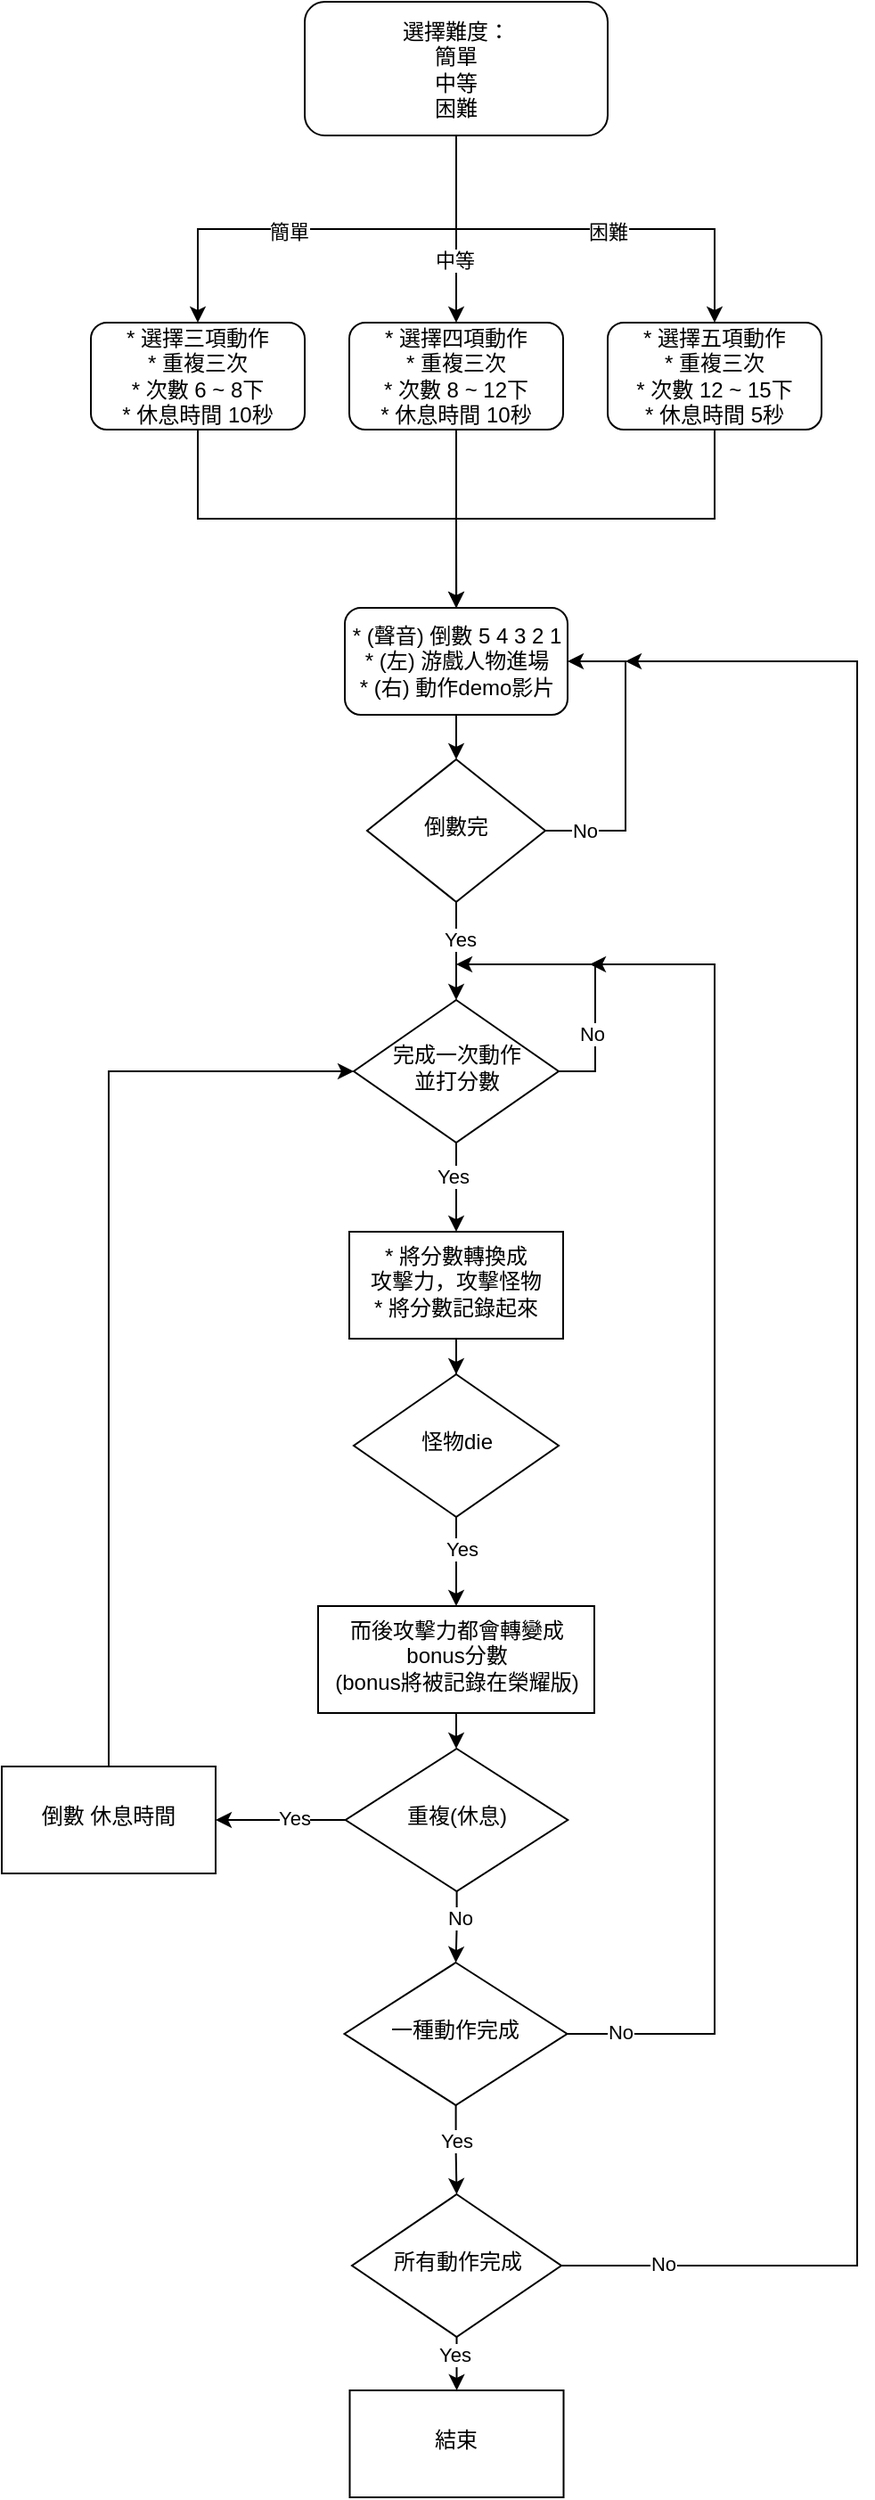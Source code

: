 <mxfile version="19.0.3" type="device"><diagram id="C5RBs43oDa-KdzZeNtuy" name="Page-1"><mxGraphModel dx="599" dy="381" grid="1" gridSize="10" guides="1" tooltips="1" connect="1" arrows="1" fold="1" page="1" pageScale="1" pageWidth="827" pageHeight="1169" math="0" shadow="0"><root><mxCell id="WIyWlLk6GJQsqaUBKTNV-0"/><mxCell id="WIyWlLk6GJQsqaUBKTNV-1" parent="WIyWlLk6GJQsqaUBKTNV-0"/><mxCell id="3ZIvLAlAc7GjwVaZMGpd-2" value="" style="edgeStyle=orthogonalEdgeStyle;rounded=0;orthogonalLoop=1;jettySize=auto;html=1;" edge="1" parent="WIyWlLk6GJQsqaUBKTNV-1" source="3ZIvLAlAc7GjwVaZMGpd-0" target="3ZIvLAlAc7GjwVaZMGpd-1"><mxGeometry relative="1" as="geometry"/></mxCell><mxCell id="3ZIvLAlAc7GjwVaZMGpd-11" value="簡單" style="edgeLabel;html=1;align=center;verticalAlign=middle;resizable=0;points=[];" vertex="1" connectable="0" parent="3ZIvLAlAc7GjwVaZMGpd-2"><mxGeometry x="0.175" y="1" relative="1" as="geometry"><mxPoint as="offset"/></mxGeometry></mxCell><mxCell id="3ZIvLAlAc7GjwVaZMGpd-4" value="" style="edgeStyle=orthogonalEdgeStyle;rounded=0;orthogonalLoop=1;jettySize=auto;html=1;" edge="1" parent="WIyWlLk6GJQsqaUBKTNV-1" source="3ZIvLAlAc7GjwVaZMGpd-0" target="3ZIvLAlAc7GjwVaZMGpd-3"><mxGeometry relative="1" as="geometry"/></mxCell><mxCell id="3ZIvLAlAc7GjwVaZMGpd-12" value="中等" style="edgeLabel;html=1;align=center;verticalAlign=middle;resizable=0;points=[];" vertex="1" connectable="0" parent="3ZIvLAlAc7GjwVaZMGpd-4"><mxGeometry x="0.337" y="-1" relative="1" as="geometry"><mxPoint as="offset"/></mxGeometry></mxCell><mxCell id="3ZIvLAlAc7GjwVaZMGpd-6" value="" style="edgeStyle=orthogonalEdgeStyle;rounded=0;orthogonalLoop=1;jettySize=auto;html=1;" edge="1" parent="WIyWlLk6GJQsqaUBKTNV-1" source="3ZIvLAlAc7GjwVaZMGpd-0" target="3ZIvLAlAc7GjwVaZMGpd-5"><mxGeometry relative="1" as="geometry"/></mxCell><mxCell id="3ZIvLAlAc7GjwVaZMGpd-10" value="困難" style="edgeLabel;html=1;align=center;verticalAlign=middle;resizable=0;points=[];" vertex="1" connectable="0" parent="3ZIvLAlAc7GjwVaZMGpd-6"><mxGeometry x="0.094" y="-1" relative="1" as="geometry"><mxPoint as="offset"/></mxGeometry></mxCell><mxCell id="3ZIvLAlAc7GjwVaZMGpd-0" value="選擇難度：&lt;br&gt;簡單&lt;br&gt;中等&lt;br&gt;困難" style="rounded=1;whiteSpace=wrap;html=1;fontSize=12;glass=0;strokeWidth=1;shadow=0;" vertex="1" parent="WIyWlLk6GJQsqaUBKTNV-1"><mxGeometry x="300" y="80" width="170" height="75" as="geometry"/></mxCell><mxCell id="3ZIvLAlAc7GjwVaZMGpd-14" value="" style="edgeStyle=orthogonalEdgeStyle;rounded=0;orthogonalLoop=1;jettySize=auto;html=1;" edge="1" parent="WIyWlLk6GJQsqaUBKTNV-1" source="3ZIvLAlAc7GjwVaZMGpd-1" target="3ZIvLAlAc7GjwVaZMGpd-13"><mxGeometry relative="1" as="geometry"><Array as="points"><mxPoint x="240" y="370"/><mxPoint x="385" y="370"/></Array></mxGeometry></mxCell><mxCell id="3ZIvLAlAc7GjwVaZMGpd-1" value="* 選擇三項動作&lt;br&gt;* 重複三次&lt;br&gt;* 次數 6 ~ 8下&lt;br&gt;* 休息時間 10秒" style="whiteSpace=wrap;html=1;rounded=1;glass=0;strokeWidth=1;shadow=0;" vertex="1" parent="WIyWlLk6GJQsqaUBKTNV-1"><mxGeometry x="180" y="260" width="120" height="60" as="geometry"/></mxCell><mxCell id="3ZIvLAlAc7GjwVaZMGpd-15" style="edgeStyle=orthogonalEdgeStyle;rounded=0;orthogonalLoop=1;jettySize=auto;html=1;exitX=0.5;exitY=1;exitDx=0;exitDy=0;" edge="1" parent="WIyWlLk6GJQsqaUBKTNV-1" source="3ZIvLAlAc7GjwVaZMGpd-3"><mxGeometry relative="1" as="geometry"><mxPoint x="385.138" y="440" as="targetPoint"/></mxGeometry></mxCell><mxCell id="3ZIvLAlAc7GjwVaZMGpd-3" value="&lt;span style=&quot;&quot;&gt;* 選擇四項動作&lt;br&gt;&lt;/span&gt;* 重複三次&lt;span style=&quot;&quot;&gt;&lt;br&gt;* 次數 8 ~ 12下&lt;br&gt;&lt;/span&gt;* 休息時間 10秒&lt;span style=&quot;&quot;&gt;&lt;br&gt;&lt;/span&gt;" style="whiteSpace=wrap;html=1;rounded=1;glass=0;strokeWidth=1;shadow=0;" vertex="1" parent="WIyWlLk6GJQsqaUBKTNV-1"><mxGeometry x="325" y="260" width="120" height="60" as="geometry"/></mxCell><mxCell id="3ZIvLAlAc7GjwVaZMGpd-16" style="edgeStyle=orthogonalEdgeStyle;rounded=0;orthogonalLoop=1;jettySize=auto;html=1;exitX=0.5;exitY=1;exitDx=0;exitDy=0;entryX=0.5;entryY=0;entryDx=0;entryDy=0;" edge="1" parent="WIyWlLk6GJQsqaUBKTNV-1" source="3ZIvLAlAc7GjwVaZMGpd-5" target="3ZIvLAlAc7GjwVaZMGpd-13"><mxGeometry relative="1" as="geometry"><mxPoint x="380" y="430" as="targetPoint"/><Array as="points"><mxPoint x="530" y="370"/><mxPoint x="385" y="370"/></Array></mxGeometry></mxCell><mxCell id="3ZIvLAlAc7GjwVaZMGpd-5" value="&lt;span style=&quot;&quot;&gt;* 選擇五項動作&lt;br&gt;&lt;/span&gt;* 重複三次&lt;span style=&quot;&quot;&gt;&lt;br&gt;* 次數 12 ~ 15下&lt;br&gt;&lt;/span&gt;* 休息時間 5秒&lt;span style=&quot;&quot;&gt;&lt;br&gt;&lt;/span&gt;" style="whiteSpace=wrap;html=1;rounded=1;glass=0;strokeWidth=1;shadow=0;" vertex="1" parent="WIyWlLk6GJQsqaUBKTNV-1"><mxGeometry x="470" y="260" width="120" height="60" as="geometry"/></mxCell><mxCell id="3ZIvLAlAc7GjwVaZMGpd-20" value="" style="edgeStyle=orthogonalEdgeStyle;rounded=0;orthogonalLoop=1;jettySize=auto;html=1;" edge="1" parent="WIyWlLk6GJQsqaUBKTNV-1" source="3ZIvLAlAc7GjwVaZMGpd-13" target="3ZIvLAlAc7GjwVaZMGpd-19"><mxGeometry relative="1" as="geometry"/></mxCell><mxCell id="3ZIvLAlAc7GjwVaZMGpd-13" value="* (聲音) 倒數 5 4 3 2 1&lt;br&gt;* (左) 游戲人物進場&lt;br&gt;* (右) 動作demo影片" style="whiteSpace=wrap;html=1;rounded=1;glass=0;strokeWidth=1;shadow=0;" vertex="1" parent="WIyWlLk6GJQsqaUBKTNV-1"><mxGeometry x="322.5" y="420" width="125" height="60" as="geometry"/></mxCell><mxCell id="3ZIvLAlAc7GjwVaZMGpd-21" style="edgeStyle=orthogonalEdgeStyle;rounded=0;orthogonalLoop=1;jettySize=auto;html=1;entryX=1;entryY=0.5;entryDx=0;entryDy=0;" edge="1" parent="WIyWlLk6GJQsqaUBKTNV-1" source="3ZIvLAlAc7GjwVaZMGpd-19" target="3ZIvLAlAc7GjwVaZMGpd-13"><mxGeometry relative="1" as="geometry"><Array as="points"><mxPoint x="480" y="545"/><mxPoint x="480" y="450"/></Array></mxGeometry></mxCell><mxCell id="3ZIvLAlAc7GjwVaZMGpd-23" value="No" style="edgeLabel;html=1;align=center;verticalAlign=middle;resizable=0;points=[];spacingLeft=20;" vertex="1" connectable="0" parent="3ZIvLAlAc7GjwVaZMGpd-21"><mxGeometry x="-0.859" relative="1" as="geometry"><mxPoint as="offset"/></mxGeometry></mxCell><mxCell id="3ZIvLAlAc7GjwVaZMGpd-25" value="" style="edgeStyle=orthogonalEdgeStyle;rounded=0;orthogonalLoop=1;jettySize=auto;html=1;entryX=0.5;entryY=0;entryDx=0;entryDy=0;" edge="1" parent="WIyWlLk6GJQsqaUBKTNV-1" source="3ZIvLAlAc7GjwVaZMGpd-19" target="3ZIvLAlAc7GjwVaZMGpd-27"><mxGeometry relative="1" as="geometry"><mxPoint x="385" y="640.0" as="targetPoint"/></mxGeometry></mxCell><mxCell id="3ZIvLAlAc7GjwVaZMGpd-26" value="Yes" style="edgeLabel;html=1;align=center;verticalAlign=middle;resizable=0;points=[];" vertex="1" connectable="0" parent="3ZIvLAlAc7GjwVaZMGpd-25"><mxGeometry x="-0.259" y="2" relative="1" as="geometry"><mxPoint as="offset"/></mxGeometry></mxCell><mxCell id="3ZIvLAlAc7GjwVaZMGpd-19" value="倒數完" style="rhombus;whiteSpace=wrap;html=1;shadow=0;fontFamily=Helvetica;fontSize=12;align=center;strokeWidth=1;spacing=6;spacingTop=-4;" vertex="1" parent="WIyWlLk6GJQsqaUBKTNV-1"><mxGeometry x="335" y="505" width="100" height="80" as="geometry"/></mxCell><mxCell id="3ZIvLAlAc7GjwVaZMGpd-29" style="edgeStyle=orthogonalEdgeStyle;rounded=0;orthogonalLoop=1;jettySize=auto;html=1;" edge="1" parent="WIyWlLk6GJQsqaUBKTNV-1" source="3ZIvLAlAc7GjwVaZMGpd-27"><mxGeometry relative="1" as="geometry"><mxPoint x="385" y="620" as="targetPoint"/><Array as="points"><mxPoint x="463" y="680"/><mxPoint x="463" y="620"/></Array></mxGeometry></mxCell><mxCell id="3ZIvLAlAc7GjwVaZMGpd-30" value="No" style="edgeLabel;html=1;align=center;verticalAlign=middle;resizable=0;points=[];" vertex="1" connectable="0" parent="3ZIvLAlAc7GjwVaZMGpd-29"><mxGeometry x="-0.467" y="2" relative="1" as="geometry"><mxPoint as="offset"/></mxGeometry></mxCell><mxCell id="3ZIvLAlAc7GjwVaZMGpd-32" value="" style="edgeStyle=orthogonalEdgeStyle;rounded=0;orthogonalLoop=1;jettySize=auto;html=1;" edge="1" parent="WIyWlLk6GJQsqaUBKTNV-1" source="3ZIvLAlAc7GjwVaZMGpd-27" target="3ZIvLAlAc7GjwVaZMGpd-31"><mxGeometry relative="1" as="geometry"/></mxCell><mxCell id="3ZIvLAlAc7GjwVaZMGpd-35" value="Yes" style="edgeLabel;html=1;align=center;verticalAlign=middle;resizable=0;points=[];" vertex="1" connectable="0" parent="3ZIvLAlAc7GjwVaZMGpd-32"><mxGeometry x="-0.236" y="-2" relative="1" as="geometry"><mxPoint as="offset"/></mxGeometry></mxCell><mxCell id="3ZIvLAlAc7GjwVaZMGpd-27" value="完成一次動作&lt;br&gt;並打分數" style="rhombus;whiteSpace=wrap;html=1;shadow=0;fontFamily=Helvetica;fontSize=12;align=center;strokeWidth=1;spacing=6;spacingTop=-4;" vertex="1" parent="WIyWlLk6GJQsqaUBKTNV-1"><mxGeometry x="327.5" y="640" width="115" height="80" as="geometry"/></mxCell><mxCell id="3ZIvLAlAc7GjwVaZMGpd-34" value="" style="edgeStyle=orthogonalEdgeStyle;rounded=0;orthogonalLoop=1;jettySize=auto;html=1;" edge="1" parent="WIyWlLk6GJQsqaUBKTNV-1" source="3ZIvLAlAc7GjwVaZMGpd-31" target="3ZIvLAlAc7GjwVaZMGpd-33"><mxGeometry relative="1" as="geometry"/></mxCell><mxCell id="3ZIvLAlAc7GjwVaZMGpd-31" value="* 將分數轉換成&lt;br&gt;攻擊力，攻擊怪物&lt;br&gt;* 將分數記錄起來" style="whiteSpace=wrap;html=1;shadow=0;strokeWidth=1;spacing=6;spacingTop=-4;" vertex="1" parent="WIyWlLk6GJQsqaUBKTNV-1"><mxGeometry x="325" y="770" width="120" height="60" as="geometry"/></mxCell><mxCell id="3ZIvLAlAc7GjwVaZMGpd-37" value="" style="edgeStyle=orthogonalEdgeStyle;rounded=0;orthogonalLoop=1;jettySize=auto;html=1;" edge="1" parent="WIyWlLk6GJQsqaUBKTNV-1" source="3ZIvLAlAc7GjwVaZMGpd-33" target="3ZIvLAlAc7GjwVaZMGpd-36"><mxGeometry relative="1" as="geometry"/></mxCell><mxCell id="3ZIvLAlAc7GjwVaZMGpd-39" value="Yes" style="edgeLabel;html=1;align=center;verticalAlign=middle;resizable=0;points=[];" vertex="1" connectable="0" parent="3ZIvLAlAc7GjwVaZMGpd-37"><mxGeometry x="-0.31" y="3" relative="1" as="geometry"><mxPoint as="offset"/></mxGeometry></mxCell><mxCell id="3ZIvLAlAc7GjwVaZMGpd-33" value="怪物die" style="rhombus;whiteSpace=wrap;html=1;shadow=0;strokeWidth=1;spacing=6;spacingTop=-4;" vertex="1" parent="WIyWlLk6GJQsqaUBKTNV-1"><mxGeometry x="327.5" y="850" width="115" height="80" as="geometry"/></mxCell><mxCell id="3ZIvLAlAc7GjwVaZMGpd-58" value="" style="edgeStyle=orthogonalEdgeStyle;rounded=0;orthogonalLoop=1;jettySize=auto;html=1;" edge="1" parent="WIyWlLk6GJQsqaUBKTNV-1" source="3ZIvLAlAc7GjwVaZMGpd-36" target="3ZIvLAlAc7GjwVaZMGpd-57"><mxGeometry relative="1" as="geometry"/></mxCell><mxCell id="3ZIvLAlAc7GjwVaZMGpd-36" value="而後攻擊力都會轉變成bonus分數&lt;br&gt;(bonus將被記錄在榮耀版)" style="whiteSpace=wrap;html=1;shadow=0;strokeWidth=1;spacing=6;spacingTop=-4;" vertex="1" parent="WIyWlLk6GJQsqaUBKTNV-1"><mxGeometry x="307.5" y="980" width="155" height="60" as="geometry"/></mxCell><mxCell id="3ZIvLAlAc7GjwVaZMGpd-44" value="" style="edgeStyle=orthogonalEdgeStyle;rounded=0;orthogonalLoop=1;jettySize=auto;html=1;" edge="1" parent="WIyWlLk6GJQsqaUBKTNV-1" source="3ZIvLAlAc7GjwVaZMGpd-40" target="3ZIvLAlAc7GjwVaZMGpd-43"><mxGeometry relative="1" as="geometry"/></mxCell><mxCell id="3ZIvLAlAc7GjwVaZMGpd-45" value="Yes" style="edgeLabel;html=1;align=center;verticalAlign=middle;resizable=0;points=[];" vertex="1" connectable="0" parent="3ZIvLAlAc7GjwVaZMGpd-44"><mxGeometry x="-0.207" relative="1" as="geometry"><mxPoint as="offset"/></mxGeometry></mxCell><mxCell id="3ZIvLAlAc7GjwVaZMGpd-51" value="" style="edgeStyle=orthogonalEdgeStyle;rounded=0;orthogonalLoop=1;jettySize=auto;html=1;exitX=1;exitY=0.5;exitDx=0;exitDy=0;" edge="1" parent="WIyWlLk6GJQsqaUBKTNV-1" source="3ZIvLAlAc7GjwVaZMGpd-40"><mxGeometry relative="1" as="geometry"><mxPoint x="460" y="620" as="targetPoint"/><Array as="points"><mxPoint x="530" y="1220"/><mxPoint x="530" y="620"/></Array></mxGeometry></mxCell><mxCell id="3ZIvLAlAc7GjwVaZMGpd-53" value="No" style="edgeLabel;html=1;align=center;verticalAlign=middle;resizable=0;points=[];" vertex="1" connectable="0" parent="3ZIvLAlAc7GjwVaZMGpd-51"><mxGeometry x="-0.923" y="1" relative="1" as="geometry"><mxPoint as="offset"/></mxGeometry></mxCell><mxCell id="3ZIvLAlAc7GjwVaZMGpd-40" value="一種動作完成" style="rhombus;whiteSpace=wrap;html=1;shadow=0;strokeWidth=1;spacing=6;spacingTop=-4;" vertex="1" parent="WIyWlLk6GJQsqaUBKTNV-1"><mxGeometry x="322.25" y="1180" width="125" height="80" as="geometry"/></mxCell><mxCell id="3ZIvLAlAc7GjwVaZMGpd-47" value="" style="edgeStyle=orthogonalEdgeStyle;rounded=0;orthogonalLoop=1;jettySize=auto;html=1;" edge="1" parent="WIyWlLk6GJQsqaUBKTNV-1" source="3ZIvLAlAc7GjwVaZMGpd-43" target="3ZIvLAlAc7GjwVaZMGpd-46"><mxGeometry relative="1" as="geometry"/></mxCell><mxCell id="3ZIvLAlAc7GjwVaZMGpd-48" value="Yes" style="edgeLabel;html=1;align=center;verticalAlign=middle;resizable=0;points=[];" vertex="1" connectable="0" parent="3ZIvLAlAc7GjwVaZMGpd-47"><mxGeometry x="-0.34" y="-2" relative="1" as="geometry"><mxPoint as="offset"/></mxGeometry></mxCell><mxCell id="3ZIvLAlAc7GjwVaZMGpd-55" value="" style="edgeStyle=orthogonalEdgeStyle;rounded=0;orthogonalLoop=1;jettySize=auto;html=1;" edge="1" parent="WIyWlLk6GJQsqaUBKTNV-1" source="3ZIvLAlAc7GjwVaZMGpd-43"><mxGeometry relative="1" as="geometry"><mxPoint x="480" y="450" as="targetPoint"/><Array as="points"><mxPoint x="610" y="1350"/><mxPoint x="610" y="450"/></Array></mxGeometry></mxCell><mxCell id="3ZIvLAlAc7GjwVaZMGpd-56" value="No" style="edgeLabel;html=1;align=center;verticalAlign=middle;resizable=0;points=[];" vertex="1" connectable="0" parent="3ZIvLAlAc7GjwVaZMGpd-55"><mxGeometry x="-0.905" y="1" relative="1" as="geometry"><mxPoint as="offset"/></mxGeometry></mxCell><mxCell id="3ZIvLAlAc7GjwVaZMGpd-43" value="所有動作完成" style="rhombus;whiteSpace=wrap;html=1;shadow=0;strokeWidth=1;spacing=6;spacingTop=-4;" vertex="1" parent="WIyWlLk6GJQsqaUBKTNV-1"><mxGeometry x="326.5" y="1310" width="117.5" height="80" as="geometry"/></mxCell><mxCell id="3ZIvLAlAc7GjwVaZMGpd-46" value="結束" style="whiteSpace=wrap;html=1;shadow=0;strokeWidth=1;spacing=6;spacingTop=-4;" vertex="1" parent="WIyWlLk6GJQsqaUBKTNV-1"><mxGeometry x="325.25" y="1420" width="120" height="60" as="geometry"/></mxCell><mxCell id="3ZIvLAlAc7GjwVaZMGpd-59" value="" style="edgeStyle=orthogonalEdgeStyle;rounded=0;orthogonalLoop=1;jettySize=auto;html=1;" edge="1" parent="WIyWlLk6GJQsqaUBKTNV-1" source="3ZIvLAlAc7GjwVaZMGpd-57" target="3ZIvLAlAc7GjwVaZMGpd-40"><mxGeometry relative="1" as="geometry"/></mxCell><mxCell id="3ZIvLAlAc7GjwVaZMGpd-61" value="No" style="edgeLabel;html=1;align=center;verticalAlign=middle;resizable=0;points=[];spacingBottom=20;" vertex="1" connectable="0" parent="3ZIvLAlAc7GjwVaZMGpd-59"><mxGeometry x="0.225" y="2" relative="1" as="geometry"><mxPoint as="offset"/></mxGeometry></mxCell><mxCell id="3ZIvLAlAc7GjwVaZMGpd-63" value="" style="edgeStyle=orthogonalEdgeStyle;rounded=0;orthogonalLoop=1;jettySize=auto;html=1;" edge="1" parent="WIyWlLk6GJQsqaUBKTNV-1" source="3ZIvLAlAc7GjwVaZMGpd-57" target="3ZIvLAlAc7GjwVaZMGpd-62"><mxGeometry relative="1" as="geometry"/></mxCell><mxCell id="3ZIvLAlAc7GjwVaZMGpd-64" value="Yes" style="edgeLabel;html=1;align=center;verticalAlign=middle;resizable=0;points=[];" vertex="1" connectable="0" parent="3ZIvLAlAc7GjwVaZMGpd-63"><mxGeometry x="-0.201" y="-1" relative="1" as="geometry"><mxPoint as="offset"/></mxGeometry></mxCell><mxCell id="3ZIvLAlAc7GjwVaZMGpd-57" value="重複(休息)" style="rhombus;whiteSpace=wrap;html=1;shadow=0;strokeWidth=1;spacing=6;spacingTop=-4;" vertex="1" parent="WIyWlLk6GJQsqaUBKTNV-1"><mxGeometry x="322.88" y="1060" width="124.75" height="80" as="geometry"/></mxCell><mxCell id="3ZIvLAlAc7GjwVaZMGpd-65" style="edgeStyle=orthogonalEdgeStyle;rounded=0;orthogonalLoop=1;jettySize=auto;html=1;entryX=0;entryY=0.5;entryDx=0;entryDy=0;" edge="1" parent="WIyWlLk6GJQsqaUBKTNV-1" source="3ZIvLAlAc7GjwVaZMGpd-62" target="3ZIvLAlAc7GjwVaZMGpd-27"><mxGeometry relative="1" as="geometry"><Array as="points"><mxPoint x="190" y="680"/></Array></mxGeometry></mxCell><mxCell id="3ZIvLAlAc7GjwVaZMGpd-62" value="倒數 休息時間" style="whiteSpace=wrap;html=1;shadow=0;strokeWidth=1;spacing=6;spacingTop=-4;" vertex="1" parent="WIyWlLk6GJQsqaUBKTNV-1"><mxGeometry x="129.995" y="1070" width="120" height="60" as="geometry"/></mxCell></root></mxGraphModel></diagram></mxfile>